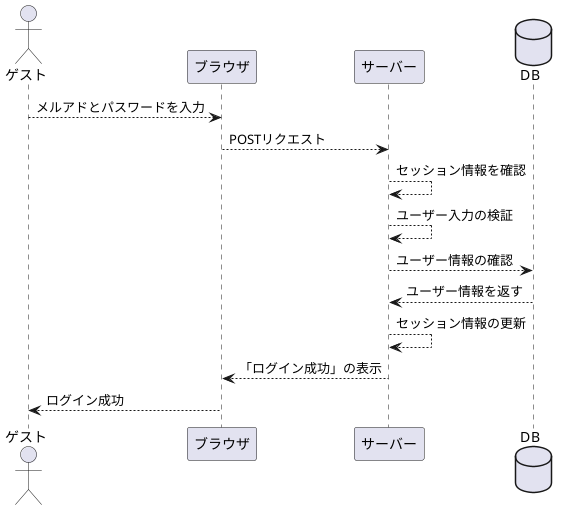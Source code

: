 @startuml login

actor ゲスト as g
participant ブラウザ as b
participant サーバー as s
database DB as d

g --> b: メルアドとパスワードを入力
b --> s: POSTリクエスト
s --> s: セッション情報を確認
s --> s: ユーザー入力の検証
s --> d: ユーザー情報の確認
d --> s: ユーザー情報を返す
s --> s: セッション情報の更新
s --> b: 「ログイン成功」の表示
b --> g: ログイン成功


@enduml